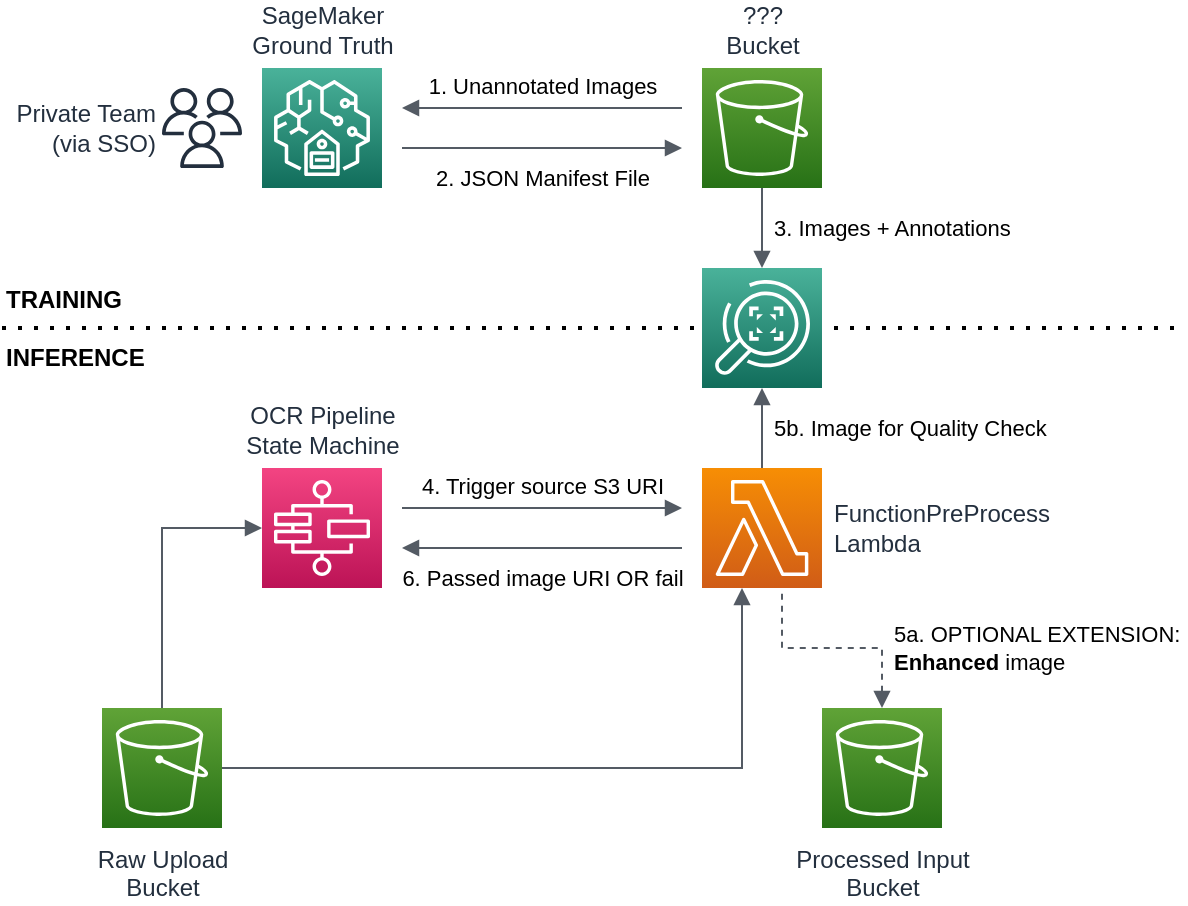 <mxfile version="13.5.1" type="device"><diagram id="70aSAA46-pEkC3gJ3DV8" name="Page-1"><mxGraphModel dx="902" dy="680" grid="1" gridSize="10" guides="1" tooltips="1" connect="1" arrows="1" fold="1" page="1" pageScale="1" pageWidth="1169" pageHeight="827" math="0" shadow="0"><root><mxCell id="0"/><mxCell id="1" parent="0"/><mxCell id="MAYTgcELNjZj2SGjkeLt-1" value="&lt;font style=&quot;font-size: 12px&quot;&gt;TRAINING&lt;br&gt;&lt;br&gt;INFERENCE&lt;/font&gt;" style="endArrow=none;dashed=1;html=1;dashPattern=1 3;strokeWidth=2;labelBackgroundColor=none;align=left;verticalAlign=middle;fontStyle=1" edge="1" parent="1"><mxGeometry x="-1" width="50" height="50" relative="1" as="geometry"><mxPoint x="210" y="310" as="sourcePoint"/><mxPoint x="800" y="310" as="targetPoint"/><mxPoint as="offset"/></mxGeometry></mxCell><mxCell id="MAYTgcELNjZj2SGjkeLt-2" value="???&lt;br&gt;Bucket" style="outlineConnect=0;fontColor=#232F3E;gradientColor=#60A337;gradientDirection=north;fillColor=#277116;strokeColor=#ffffff;dashed=0;verticalLabelPosition=top;verticalAlign=bottom;align=center;html=1;fontSize=12;fontStyle=0;aspect=fixed;shape=mxgraph.aws4.resourceIcon;resIcon=mxgraph.aws4.s3;labelPosition=center;spacing=4;" vertex="1" parent="1"><mxGeometry x="560" y="180" width="60" height="60" as="geometry"/></mxCell><mxCell id="MAYTgcELNjZj2SGjkeLt-3" value="OCR Pipeline&lt;br&gt;State Machine" style="outlineConnect=0;fontColor=#232F3E;gradientColor=#F34482;gradientDirection=north;fillColor=#BC1356;strokeColor=#ffffff;dashed=0;verticalLabelPosition=top;verticalAlign=bottom;align=center;html=1;fontSize=12;fontStyle=0;aspect=fixed;shape=mxgraph.aws4.resourceIcon;resIcon=mxgraph.aws4.step_functions;labelPosition=center;spacing=4;" vertex="1" parent="1"><mxGeometry x="340" y="380" width="60" height="60" as="geometry"/></mxCell><mxCell id="MAYTgcELNjZj2SGjkeLt-4" value="FunctionPreProcess&lt;br&gt;Lambda" style="outlineConnect=0;fontColor=#232F3E;gradientColor=#F78E04;gradientDirection=north;fillColor=#D05C17;strokeColor=#ffffff;dashed=0;verticalLabelPosition=middle;verticalAlign=middle;align=left;html=1;fontSize=12;fontStyle=0;aspect=fixed;shape=mxgraph.aws4.resourceIcon;resIcon=mxgraph.aws4.lambda;spacing=6;labelPosition=right;" vertex="1" parent="1"><mxGeometry x="560" y="380" width="60" height="60" as="geometry"/></mxCell><mxCell id="MAYTgcELNjZj2SGjkeLt-5" value="" style="outlineConnect=0;fontColor=#232F3E;gradientColor=#4AB29A;gradientDirection=north;fillColor=#116D5B;strokeColor=#ffffff;dashed=0;verticalLabelPosition=bottom;verticalAlign=top;align=center;html=1;fontSize=12;fontStyle=0;aspect=fixed;shape=mxgraph.aws4.resourceIcon;resIcon=mxgraph.aws4.rekognition;spacing=4;" vertex="1" parent="1"><mxGeometry x="560" y="280" width="60" height="60" as="geometry"/></mxCell><mxCell id="MAYTgcELNjZj2SGjkeLt-6" value="SageMaker&lt;br&gt;Ground Truth" style="outlineConnect=0;fontColor=#232F3E;gradientColor=#4AB29A;gradientDirection=north;fillColor=#116D5B;strokeColor=#ffffff;dashed=0;verticalLabelPosition=top;verticalAlign=bottom;align=center;html=1;fontSize=12;fontStyle=0;aspect=fixed;shape=mxgraph.aws4.resourceIcon;resIcon=mxgraph.aws4.sagemaker_ground_truth;labelPosition=center;spacing=4;" vertex="1" parent="1"><mxGeometry x="340" y="180" width="60" height="60" as="geometry"/></mxCell><mxCell id="MAYTgcELNjZj2SGjkeLt-7" value="1. Unannotated Images" style="edgeStyle=orthogonalEdgeStyle;html=1;endArrow=none;elbow=vertical;startArrow=block;startFill=1;strokeColor=#545B64;rounded=0;labelBackgroundColor=none;align=center;verticalAlign=bottom;spacing=4;" edge="1" parent="1"><mxGeometry width="100" relative="1" as="geometry"><mxPoint x="410" y="200" as="sourcePoint"/><mxPoint x="550" y="200" as="targetPoint"/><mxPoint as="offset"/></mxGeometry></mxCell><mxCell id="MAYTgcELNjZj2SGjkeLt-8" value="2. JSON Manifest File" style="edgeStyle=orthogonalEdgeStyle;html=1;endArrow=none;elbow=vertical;startArrow=block;startFill=1;strokeColor=#545B64;rounded=0;labelBackgroundColor=none;align=center;verticalAlign=top;spacing=4;" edge="1" parent="1"><mxGeometry width="100" relative="1" as="geometry"><mxPoint x="550" y="220" as="sourcePoint"/><mxPoint x="410" y="220" as="targetPoint"/><mxPoint as="offset"/></mxGeometry></mxCell><mxCell id="MAYTgcELNjZj2SGjkeLt-9" value="Private Team&lt;br&gt;(via SSO)" style="outlineConnect=0;fontColor=#232F3E;gradientColor=none;fillColor=#232F3E;strokeColor=none;dashed=0;verticalLabelPosition=middle;verticalAlign=middle;align=right;html=1;fontSize=12;fontStyle=0;aspect=fixed;pointerEvents=1;shape=mxgraph.aws4.users;labelPosition=left;spacing=4;" vertex="1" parent="1"><mxGeometry x="290" y="190" width="40" height="40" as="geometry"/></mxCell><mxCell id="MAYTgcELNjZj2SGjkeLt-10" value="Raw Upload&lt;br&gt;Bucket" style="outlineConnect=0;fontColor=#232F3E;gradientColor=#60A337;gradientDirection=north;fillColor=#277116;strokeColor=#ffffff;dashed=0;verticalLabelPosition=bottom;verticalAlign=top;align=center;html=1;fontSize=12;fontStyle=0;aspect=fixed;shape=mxgraph.aws4.resourceIcon;resIcon=mxgraph.aws4.s3;spacing=4;" vertex="1" parent="1"><mxGeometry x="260" y="500" width="60" height="60" as="geometry"/></mxCell><mxCell id="MAYTgcELNjZj2SGjkeLt-11" value="" style="edgeStyle=orthogonalEdgeStyle;html=1;endArrow=block;elbow=vertical;startArrow=none;endFill=1;strokeColor=#545B64;rounded=0;labelBackgroundColor=none;align=left;" edge="1" parent="1" source="MAYTgcELNjZj2SGjkeLt-10" target="MAYTgcELNjZj2SGjkeLt-3"><mxGeometry width="100" relative="1" as="geometry"><mxPoint x="370" y="460" as="sourcePoint"/><mxPoint x="470" y="460" as="targetPoint"/><Array as="points"><mxPoint x="290" y="410"/></Array></mxGeometry></mxCell><mxCell id="MAYTgcELNjZj2SGjkeLt-16" value="3. Images + Annotations" style="edgeStyle=orthogonalEdgeStyle;html=1;endArrow=none;elbow=vertical;startArrow=block;startFill=1;strokeColor=#545B64;rounded=0;labelBackgroundColor=none;align=left;spacing=6;" edge="1" parent="1" source="MAYTgcELNjZj2SGjkeLt-5" target="MAYTgcELNjZj2SGjkeLt-2"><mxGeometry width="100" relative="1" as="geometry"><mxPoint x="780" y="230" as="sourcePoint"/><mxPoint x="880" y="230" as="targetPoint"/></mxGeometry></mxCell><mxCell id="MAYTgcELNjZj2SGjkeLt-17" value="4. Trigger source S3 URI" style="edgeStyle=orthogonalEdgeStyle;html=1;endArrow=block;elbow=vertical;startArrow=none;endFill=1;strokeColor=#545B64;rounded=0;labelBackgroundColor=none;align=center;verticalAlign=bottom;spacing=4;" edge="1" parent="1"><mxGeometry width="100" relative="1" as="geometry"><mxPoint x="410" y="400" as="sourcePoint"/><mxPoint x="550" y="400" as="targetPoint"/><mxPoint as="offset"/></mxGeometry></mxCell><mxCell id="MAYTgcELNjZj2SGjkeLt-18" value="5b. Image for Quality Check" style="edgeStyle=orthogonalEdgeStyle;html=1;endArrow=block;elbow=vertical;startArrow=none;endFill=1;strokeColor=#545B64;rounded=0;labelBackgroundColor=none;align=left;spacing=6;" edge="1" parent="1" source="MAYTgcELNjZj2SGjkeLt-4" target="MAYTgcELNjZj2SGjkeLt-5"><mxGeometry width="100" relative="1" as="geometry"><mxPoint x="590" y="430" as="sourcePoint"/><mxPoint x="560" y="430" as="targetPoint"/></mxGeometry></mxCell><mxCell id="MAYTgcELNjZj2SGjkeLt-20" value="Processed Input&lt;br&gt;Bucket" style="outlineConnect=0;fontColor=#232F3E;gradientColor=#60A337;gradientDirection=north;fillColor=#277116;strokeColor=#ffffff;dashed=0;verticalLabelPosition=bottom;verticalAlign=top;align=center;html=1;fontSize=12;fontStyle=0;aspect=fixed;shape=mxgraph.aws4.resourceIcon;resIcon=mxgraph.aws4.s3;spacing=4;" vertex="1" parent="1"><mxGeometry x="620" y="500" width="60" height="60" as="geometry"/></mxCell><mxCell id="MAYTgcELNjZj2SGjkeLt-22" value="" style="edgeStyle=orthogonalEdgeStyle;html=1;endArrow=none;elbow=vertical;startArrow=block;startFill=1;strokeColor=#545B64;rounded=0;labelBackgroundColor=none;align=center;" edge="1" parent="1" source="MAYTgcELNjZj2SGjkeLt-4" target="MAYTgcELNjZj2SGjkeLt-10"><mxGeometry width="100" relative="1" as="geometry"><mxPoint x="560" y="450" as="sourcePoint"/><mxPoint x="540" y="530" as="targetPoint"/><Array as="points"><mxPoint x="580" y="530"/></Array></mxGeometry></mxCell><mxCell id="MAYTgcELNjZj2SGjkeLt-23" value="5a. OPTIONAL EXTENSION:&lt;br&gt;&lt;b&gt;Enhanced&lt;/b&gt; image" style="edgeStyle=orthogonalEdgeStyle;html=1;endArrow=none;elbow=vertical;startArrow=block;startFill=1;strokeColor=#545B64;rounded=0;labelBackgroundColor=none;align=left;spacing=6;dashed=1;" edge="1" parent="1" source="MAYTgcELNjZj2SGjkeLt-20" target="MAYTgcELNjZj2SGjkeLt-4"><mxGeometry x="-0.455" width="100" relative="1" as="geometry"><mxPoint x="570" y="420" as="sourcePoint"/><mxPoint x="300" y="490" as="targetPoint"/><Array as="points"><mxPoint x="650" y="470"/><mxPoint x="600" y="470"/></Array><mxPoint as="offset"/></mxGeometry></mxCell><mxCell id="MAYTgcELNjZj2SGjkeLt-24" value="6. Passed image URI OR fail" style="edgeStyle=orthogonalEdgeStyle;html=1;endArrow=block;elbow=vertical;startArrow=none;endFill=1;strokeColor=#545B64;rounded=0;labelBackgroundColor=none;align=center;verticalAlign=top;spacing=4;" edge="1" parent="1"><mxGeometry width="100" relative="1" as="geometry"><mxPoint x="550" y="420" as="sourcePoint"/><mxPoint x="410" y="420" as="targetPoint"/><mxPoint as="offset"/></mxGeometry></mxCell></root></mxGraphModel></diagram></mxfile>
